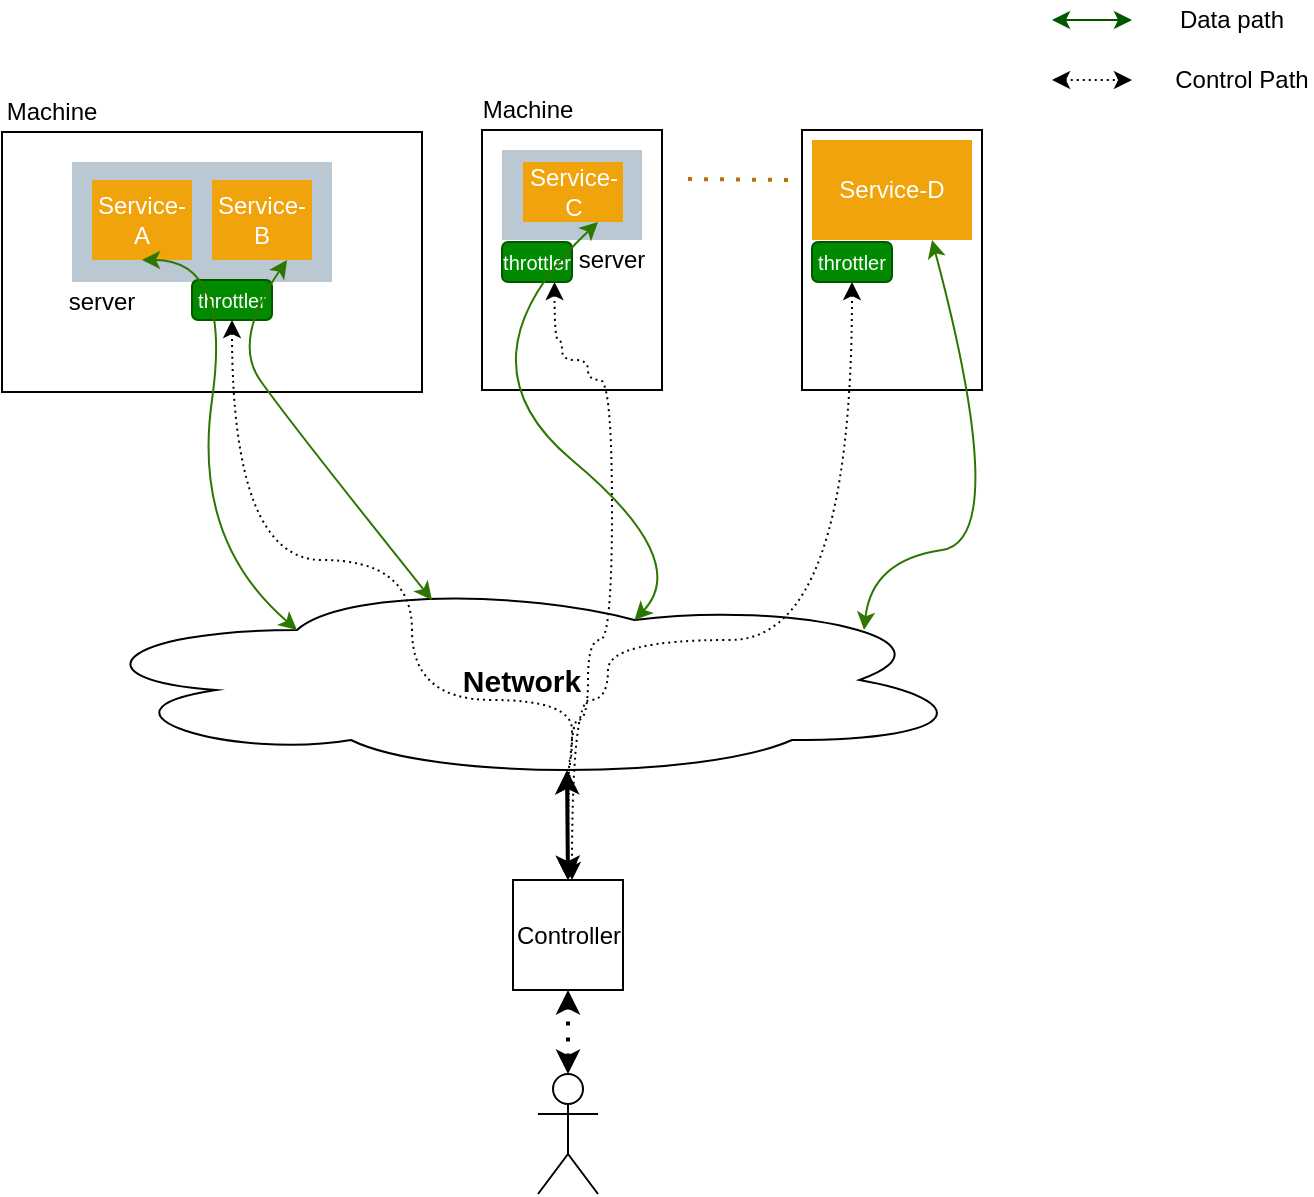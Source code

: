 <mxfile version="14.2.5" type="github">
  <diagram id="o8dBvlKgWYoHPPMzc1Fn" name="Page-1">
    <mxGraphModel dx="1133" dy="695" grid="1" gridSize="10" guides="1" tooltips="1" connect="1" arrows="1" fold="1" page="1" pageScale="1" pageWidth="850" pageHeight="1100" math="0" shadow="0">
      <root>
        <mxCell id="0" />
        <mxCell id="1" parent="0" />
        <mxCell id="hP6FGa3Ma4oHVqpmFwx4-2" value="" style="rounded=0;whiteSpace=wrap;html=1;" vertex="1" parent="1">
          <mxGeometry x="315" y="155" width="90" height="130" as="geometry" />
        </mxCell>
        <mxCell id="hP6FGa3Ma4oHVqpmFwx4-38" value="" style="rounded=0;whiteSpace=wrap;html=1;fillColor=#bac8d3;strokeColor=none;" vertex="1" parent="1">
          <mxGeometry x="325" y="165" width="70" height="45" as="geometry" />
        </mxCell>
        <mxCell id="hP6FGa3Ma4oHVqpmFwx4-3" value="" style="rounded=0;whiteSpace=wrap;html=1;" vertex="1" parent="1">
          <mxGeometry x="75" y="156" width="210" height="130" as="geometry" />
        </mxCell>
        <mxCell id="hP6FGa3Ma4oHVqpmFwx4-35" value="" style="rounded=0;whiteSpace=wrap;html=1;fillColor=#bac8d3;strokeColor=none;" vertex="1" parent="1">
          <mxGeometry x="110" y="171" width="130" height="60" as="geometry" />
        </mxCell>
        <mxCell id="hP6FGa3Ma4oHVqpmFwx4-1" value="" style="rounded=0;whiteSpace=wrap;html=1;" vertex="1" parent="1">
          <mxGeometry x="475" y="155" width="90" height="130" as="geometry" />
        </mxCell>
        <mxCell id="hP6FGa3Ma4oHVqpmFwx4-4" value="Service-A" style="rounded=0;whiteSpace=wrap;html=1;fillColor=#f0a30a;fontColor=#ffffff;strokeColor=none;" vertex="1" parent="1">
          <mxGeometry x="120" y="180" width="50" height="40" as="geometry" />
        </mxCell>
        <mxCell id="hP6FGa3Ma4oHVqpmFwx4-5" value="Service-B" style="rounded=0;whiteSpace=wrap;html=1;fillColor=#f0a30a;fontColor=#ffffff;strokeColor=none;" vertex="1" parent="1">
          <mxGeometry x="180" y="180" width="50" height="40" as="geometry" />
        </mxCell>
        <mxCell id="hP6FGa3Ma4oHVqpmFwx4-6" value="Service-C" style="rounded=0;whiteSpace=wrap;html=1;fillColor=#f0a30a;fontColor=#ffffff;strokeColor=none;" vertex="1" parent="1">
          <mxGeometry x="335.5" y="171" width="50" height="30" as="geometry" />
        </mxCell>
        <mxCell id="hP6FGa3Ma4oHVqpmFwx4-7" value="" style="endArrow=none;dashed=1;html=1;dashPattern=1 3;strokeWidth=2;fillColor=#f0a30a;strokeColor=#BD7000;" edge="1" parent="1">
          <mxGeometry width="50" height="50" relative="1" as="geometry">
            <mxPoint x="418" y="179.5" as="sourcePoint" />
            <mxPoint x="468" y="180" as="targetPoint" />
          </mxGeometry>
        </mxCell>
        <mxCell id="hP6FGa3Ma4oHVqpmFwx4-8" value="Service-D" style="rounded=0;whiteSpace=wrap;html=1;fillColor=#f0a30a;fontColor=#ffffff;strokeColor=none;" vertex="1" parent="1">
          <mxGeometry x="480" y="160" width="80" height="50" as="geometry" />
        </mxCell>
        <mxCell id="hP6FGa3Ma4oHVqpmFwx4-9" value="&lt;font style=&quot;font-size: 10px&quot;&gt;throttler&lt;/font&gt;" style="rounded=1;whiteSpace=wrap;html=1;fillColor=#008a00;strokeColor=#005700;fontColor=#ffffff;" vertex="1" parent="1">
          <mxGeometry x="170" y="230" width="40" height="20" as="geometry" />
        </mxCell>
        <mxCell id="hP6FGa3Ma4oHVqpmFwx4-13" value="&lt;b&gt;&lt;font style=&quot;font-size: 15px&quot;&gt;Network&lt;/font&gt;&lt;/b&gt;" style="ellipse;shape=cloud;whiteSpace=wrap;html=1;" vertex="1" parent="1">
          <mxGeometry x="110" y="380" width="450" height="100" as="geometry" />
        </mxCell>
        <mxCell id="hP6FGa3Ma4oHVqpmFwx4-14" value="" style="curved=1;endArrow=classic;html=1;startArrow=classic;startFill=1;entryX=0.5;entryY=1;entryDx=0;entryDy=0;exitX=0.25;exitY=0.25;exitDx=0;exitDy=0;exitPerimeter=0;fillColor=#60a917;strokeColor=#2D7600;" edge="1" parent="1" source="hP6FGa3Ma4oHVqpmFwx4-13" target="hP6FGa3Ma4oHVqpmFwx4-4">
          <mxGeometry width="50" height="50" relative="1" as="geometry">
            <mxPoint x="330" y="350" as="sourcePoint" />
            <mxPoint x="380" y="300" as="targetPoint" />
            <Array as="points">
              <mxPoint x="170" y="360" />
              <mxPoint x="190" y="220" />
            </Array>
          </mxGeometry>
        </mxCell>
        <mxCell id="hP6FGa3Ma4oHVqpmFwx4-15" value="" style="curved=1;endArrow=classic;html=1;startArrow=classic;startFill=1;entryX=0.75;entryY=1;entryDx=0;entryDy=0;exitX=0.4;exitY=0.1;exitDx=0;exitDy=0;exitPerimeter=0;fillColor=#60a917;strokeColor=#2D7600;" edge="1" parent="1" source="hP6FGa3Ma4oHVqpmFwx4-13" target="hP6FGa3Ma4oHVqpmFwx4-5">
          <mxGeometry width="50" height="50" relative="1" as="geometry">
            <mxPoint x="232.5" y="415" as="sourcePoint" />
            <mxPoint x="129" y="290" as="targetPoint" />
            <Array as="points">
              <mxPoint x="218" y="300" />
              <mxPoint x="190" y="260" />
            </Array>
          </mxGeometry>
        </mxCell>
        <mxCell id="hP6FGa3Ma4oHVqpmFwx4-17" value="" style="curved=1;endArrow=classic;html=1;startArrow=classic;startFill=1;exitX=0.88;exitY=0.25;exitDx=0;exitDy=0;exitPerimeter=0;fillColor=#60a917;strokeColor=#2D7600;entryX=0.75;entryY=1;entryDx=0;entryDy=0;" edge="1" parent="1" source="hP6FGa3Ma4oHVqpmFwx4-13" target="hP6FGa3Ma4oHVqpmFwx4-8">
          <mxGeometry width="50" height="50" relative="1" as="geometry">
            <mxPoint x="401.25" y="410" as="sourcePoint" />
            <mxPoint x="520" y="274" as="targetPoint" />
            <Array as="points">
              <mxPoint x="510" y="370" />
              <mxPoint x="580" y="360" />
            </Array>
          </mxGeometry>
        </mxCell>
        <mxCell id="hP6FGa3Ma4oHVqpmFwx4-18" value="Controller" style="whiteSpace=wrap;html=1;aspect=fixed;" vertex="1" parent="1">
          <mxGeometry x="330.5" y="530" width="55" height="55" as="geometry" />
        </mxCell>
        <mxCell id="hP6FGa3Ma4oHVqpmFwx4-19" value="" style="shape=umlActor;verticalLabelPosition=bottom;verticalAlign=top;html=1;outlineConnect=0;" vertex="1" parent="1">
          <mxGeometry x="343" y="627" width="30" height="60" as="geometry" />
        </mxCell>
        <mxCell id="hP6FGa3Ma4oHVqpmFwx4-20" value="" style="endArrow=classic;dashed=1;html=1;dashPattern=1 3;strokeWidth=2;startArrow=classic;startFill=1;endFill=1;entryX=0.5;entryY=1;entryDx=0;entryDy=0;exitX=0.5;exitY=0;exitDx=0;exitDy=0;exitPerimeter=0;" edge="1" parent="1" source="hP6FGa3Ma4oHVqpmFwx4-19" target="hP6FGa3Ma4oHVqpmFwx4-18">
          <mxGeometry width="50" height="50" relative="1" as="geometry">
            <mxPoint x="360" y="620" as="sourcePoint" />
            <mxPoint x="260" y="400" as="targetPoint" />
          </mxGeometry>
        </mxCell>
        <mxCell id="hP6FGa3Ma4oHVqpmFwx4-22" style="edgeStyle=orthogonalEdgeStyle;curved=1;rounded=0;orthogonalLoop=1;jettySize=auto;html=1;startArrow=classic;startFill=1;endArrow=classic;endFill=1;dashed=1;dashPattern=1 2;exitX=0.5;exitY=1;exitDx=0;exitDy=0;entryX=0.5;entryY=0;entryDx=0;entryDy=0;" edge="1" parent="1" source="hP6FGa3Ma4oHVqpmFwx4-9" target="hP6FGa3Ma4oHVqpmFwx4-18">
          <mxGeometry relative="1" as="geometry">
            <mxPoint x="410" y="530" as="targetPoint" />
            <mxPoint x="220" y="230" as="sourcePoint" />
            <Array as="points">
              <mxPoint x="190" y="370" />
              <mxPoint x="280" y="370" />
              <mxPoint x="280" y="440" />
              <mxPoint x="360" y="440" />
              <mxPoint x="360" y="470" />
              <mxPoint x="358" y="470" />
            </Array>
          </mxGeometry>
        </mxCell>
        <mxCell id="hP6FGa3Ma4oHVqpmFwx4-23" value="" style="endArrow=classic;startArrow=classic;html=1;strokeWidth=2;exitX=0.5;exitY=0;exitDx=0;exitDy=0;entryX=0.55;entryY=0.95;entryDx=0;entryDy=0;entryPerimeter=0;" edge="1" parent="1" source="hP6FGa3Ma4oHVqpmFwx4-18" target="hP6FGa3Ma4oHVqpmFwx4-13">
          <mxGeometry width="50" height="50" relative="1" as="geometry">
            <mxPoint x="210" y="450" as="sourcePoint" />
            <mxPoint x="260" y="400" as="targetPoint" />
          </mxGeometry>
        </mxCell>
        <mxCell id="hP6FGa3Ma4oHVqpmFwx4-24" style="edgeStyle=orthogonalEdgeStyle;curved=1;rounded=0;orthogonalLoop=1;jettySize=auto;html=1;startArrow=classic;startFill=1;endArrow=classic;endFill=1;dashed=1;dashPattern=1 2;entryX=0.5;entryY=0;entryDx=0;entryDy=0;exitX=0.75;exitY=1;exitDx=0;exitDy=0;" edge="1" parent="1" source="hP6FGa3Ma4oHVqpmFwx4-31" target="hP6FGa3Ma4oHVqpmFwx4-18">
          <mxGeometry relative="1" as="geometry">
            <mxPoint x="368" y="540" as="targetPoint" />
            <mxPoint x="345" y="250" as="sourcePoint" />
            <Array as="points">
              <mxPoint x="351" y="260" />
              <mxPoint x="355" y="260" />
              <mxPoint x="355" y="270" />
              <mxPoint x="368" y="270" />
              <mxPoint x="368" y="280" />
              <mxPoint x="380" y="280" />
              <mxPoint x="380" y="410" />
              <mxPoint x="368" y="410" />
              <mxPoint x="368" y="450" />
              <mxPoint x="358" y="450" />
            </Array>
          </mxGeometry>
        </mxCell>
        <mxCell id="hP6FGa3Ma4oHVqpmFwx4-25" style="edgeStyle=orthogonalEdgeStyle;curved=1;rounded=0;orthogonalLoop=1;jettySize=auto;html=1;startArrow=classic;startFill=1;endArrow=classic;endFill=1;dashed=1;dashPattern=1 2;exitX=0.5;exitY=1;exitDx=0;exitDy=0;" edge="1" parent="1" source="hP6FGa3Ma4oHVqpmFwx4-33">
          <mxGeometry relative="1" as="geometry">
            <mxPoint x="360" y="530" as="targetPoint" />
            <mxPoint x="545" y="259" as="sourcePoint" />
            <Array as="points">
              <mxPoint x="500" y="410" />
              <mxPoint x="378" y="410" />
              <mxPoint x="378" y="440" />
              <mxPoint x="360" y="440" />
            </Array>
          </mxGeometry>
        </mxCell>
        <mxCell id="hP6FGa3Ma4oHVqpmFwx4-26" value="" style="endArrow=classic;startArrow=classic;html=1;strokeWidth=1;fillColor=#008a00;strokeColor=#005700;" edge="1" parent="1">
          <mxGeometry width="50" height="50" relative="1" as="geometry">
            <mxPoint x="600" y="100" as="sourcePoint" />
            <mxPoint x="640" y="100" as="targetPoint" />
          </mxGeometry>
        </mxCell>
        <mxCell id="hP6FGa3Ma4oHVqpmFwx4-27" value="Data path" style="text;html=1;strokeColor=none;fillColor=none;align=center;verticalAlign=middle;whiteSpace=wrap;rounded=0;" vertex="1" parent="1">
          <mxGeometry x="660" y="90" width="60" height="20" as="geometry" />
        </mxCell>
        <mxCell id="hP6FGa3Ma4oHVqpmFwx4-28" value="" style="endArrow=classic;startArrow=classic;html=1;strokeWidth=1;fillColor=#008a00;dashed=1;dashPattern=1 2;" edge="1" parent="1">
          <mxGeometry width="50" height="50" relative="1" as="geometry">
            <mxPoint x="600" y="130" as="sourcePoint" />
            <mxPoint x="640" y="130" as="targetPoint" />
          </mxGeometry>
        </mxCell>
        <mxCell id="hP6FGa3Ma4oHVqpmFwx4-29" value="Control Path" style="text;html=1;strokeColor=none;fillColor=none;align=center;verticalAlign=middle;whiteSpace=wrap;rounded=0;" vertex="1" parent="1">
          <mxGeometry x="660" y="120" width="70" height="20" as="geometry" />
        </mxCell>
        <mxCell id="hP6FGa3Ma4oHVqpmFwx4-31" value="&lt;font style=&quot;font-size: 10px&quot;&gt;throttler&lt;/font&gt;" style="rounded=1;whiteSpace=wrap;html=1;fillColor=#008a00;strokeColor=#005700;fontColor=#ffffff;" vertex="1" parent="1">
          <mxGeometry x="325" y="211" width="35" height="20" as="geometry" />
        </mxCell>
        <mxCell id="hP6FGa3Ma4oHVqpmFwx4-33" value="&lt;font style=&quot;font-size: 10px&quot;&gt;throttler&lt;/font&gt;" style="rounded=1;whiteSpace=wrap;html=1;fillColor=#008a00;strokeColor=#005700;fontColor=#ffffff;" vertex="1" parent="1">
          <mxGeometry x="480" y="211" width="40" height="20" as="geometry" />
        </mxCell>
        <mxCell id="hP6FGa3Ma4oHVqpmFwx4-36" value="server" style="text;html=1;strokeColor=none;fillColor=none;align=center;verticalAlign=middle;whiteSpace=wrap;rounded=0;" vertex="1" parent="1">
          <mxGeometry x="110" y="231" width="30" height="20" as="geometry" />
        </mxCell>
        <mxCell id="hP6FGa3Ma4oHVqpmFwx4-37" value="Machine" style="text;html=1;strokeColor=none;fillColor=none;align=center;verticalAlign=middle;whiteSpace=wrap;rounded=0;" vertex="1" parent="1">
          <mxGeometry x="80" y="136" width="40" height="20" as="geometry" />
        </mxCell>
        <mxCell id="hP6FGa3Ma4oHVqpmFwx4-16" value="" style="curved=1;endArrow=classic;html=1;startArrow=classic;startFill=1;entryX=0.75;entryY=1;entryDx=0;entryDy=0;exitX=0.625;exitY=0.2;exitDx=0;exitDy=0;exitPerimeter=0;fillColor=#60a917;strokeColor=#2D7600;" edge="1" parent="1" source="hP6FGa3Ma4oHVqpmFwx4-13" target="hP6FGa3Ma4oHVqpmFwx4-6">
          <mxGeometry width="50" height="50" relative="1" as="geometry">
            <mxPoint x="242.5" y="425" as="sourcePoint" />
            <mxPoint x="139" y="300" as="targetPoint" />
            <Array as="points">
              <mxPoint x="420" y="370" />
              <mxPoint x="300" y="270" />
            </Array>
          </mxGeometry>
        </mxCell>
        <mxCell id="hP6FGa3Ma4oHVqpmFwx4-39" value="server" style="text;html=1;strokeColor=none;fillColor=none;align=center;verticalAlign=middle;whiteSpace=wrap;rounded=0;" vertex="1" parent="1">
          <mxGeometry x="365" y="210" width="30" height="20" as="geometry" />
        </mxCell>
        <mxCell id="hP6FGa3Ma4oHVqpmFwx4-40" value="Machine" style="text;html=1;strokeColor=none;fillColor=none;align=center;verticalAlign=middle;whiteSpace=wrap;rounded=0;" vertex="1" parent="1">
          <mxGeometry x="318" y="135" width="40" height="20" as="geometry" />
        </mxCell>
      </root>
    </mxGraphModel>
  </diagram>
</mxfile>
